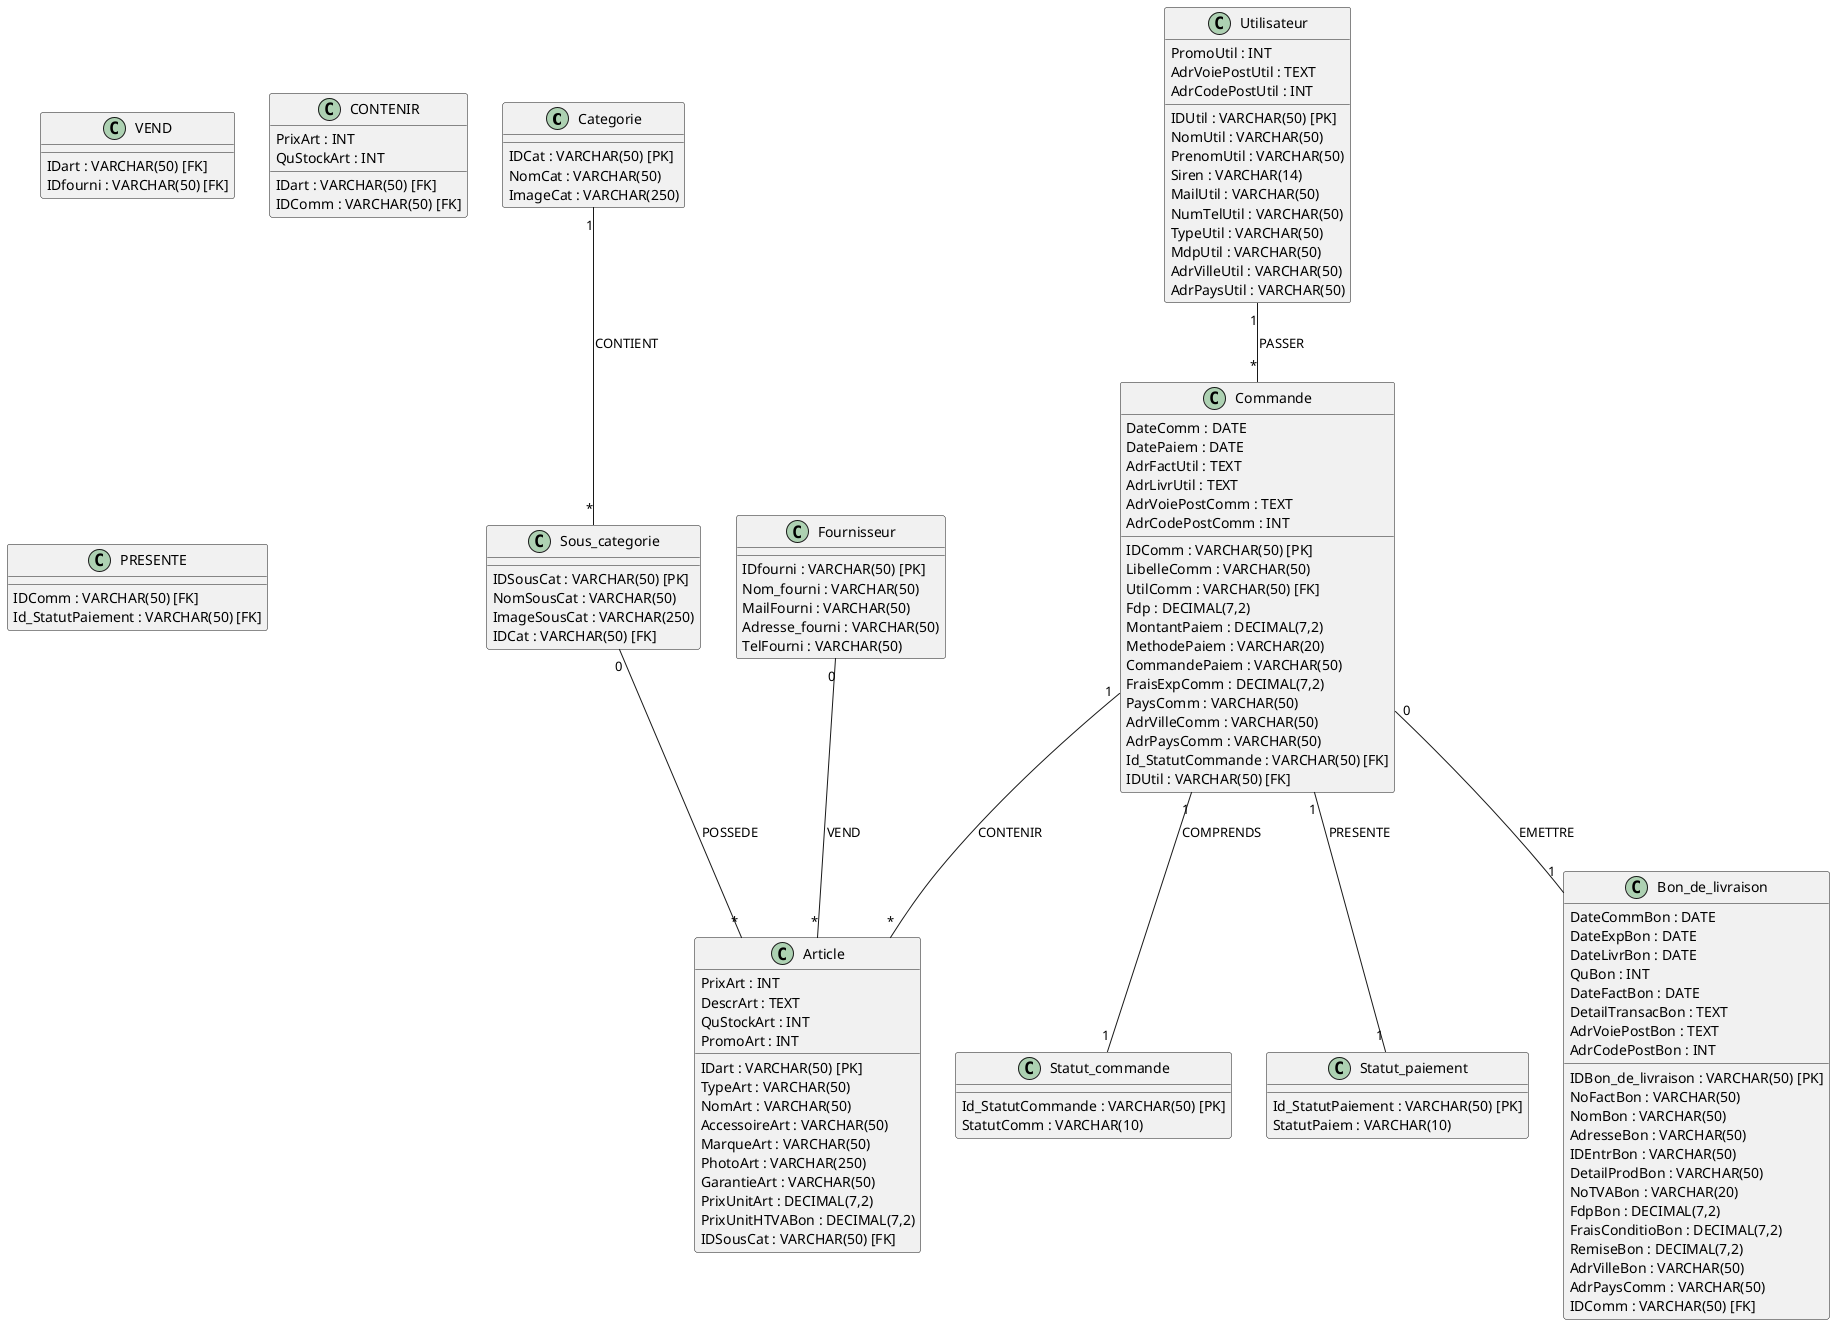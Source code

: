 @startuml
        
class Categorie {
        IDCat : VARCHAR(50) [PK]
        NomCat : VARCHAR(50)
        ImageCat : VARCHAR(250)
    }

class Sous_categorie {
        IDSousCat : VARCHAR(50) [PK]
        NomSousCat : VARCHAR(50)
        ImageSousCat : VARCHAR(250)
        IDCat : VARCHAR(50) [FK]
    }

Class Utilisateur {
        IDUtil : VARCHAR(50) [PK]
        NomUtil : VARCHAR(50)
        PrenomUtil : VARCHAR(50)
        Siren : VARCHAR(14)
        MailUtil : VARCHAR(50)
        NumTelUtil : VARCHAR(50)
        TypeUtil : VARCHAR(50)
        MdpUtil : VARCHAR(50)
        PromoUtil : INT
        AdrVoiePostUtil : TEXT
        AdrCodePostUtil : INT
        AdrVilleUtil : VARCHAR(50)
        AdrPaysUtil : VARCHAR(50)
    }

Class Fournisseur {
        IDfourni : VARCHAR(50) [PK]
        Nom_fourni : VARCHAR(50)
        MailFourni : VARCHAR(50)
        Adresse_fourni : VARCHAR(50)
        TelFourni : VARCHAR(50)
    }

Class Statut_commande {
        Id_StatutCommande : VARCHAR(50) [PK]
        StatutComm : VARCHAR(10)
    }

Class Statut_paiement {
        Id_StatutPaiement : VARCHAR(50) [PK]
        StatutPaiem : VARCHAR(10)
    }

Class Article {
        IDart : VARCHAR(50) [PK]
        TypeArt : VARCHAR(50)
        NomArt : VARCHAR(50)
        AccessoireArt : VARCHAR(50)
        PrixArt : INT
        MarqueArt : VARCHAR(50)
        DescrArt : TEXT
        QuStockArt : INT
        PhotoArt : VARCHAR(250)
        GarantieArt : VARCHAR(50)
        PromoArt : INT
        PrixUnitArt : DECIMAL(7,2)
        PrixUnitHTVABon : DECIMAL(7,2)
        IDSousCat : VARCHAR(50) [FK]
    }

Class Commande {
        IDComm : VARCHAR(50) [PK]
        DateComm : DATE
        LibelleComm : VARCHAR(50)
        UtilComm : VARCHAR(50) [FK]
        Fdp : DECIMAL(7,2)
        MontantPaiem : DECIMAL(7,2)
        DatePaiem : DATE
        MethodePaiem : VARCHAR(20)
        CommandePaiem : VARCHAR(50)
        AdrFactUtil : TEXT
        AdrLivrUtil : TEXT
        FraisExpComm : DECIMAL(7,2)
        PaysComm : VARCHAR(50)
        AdrVoiePostComm : TEXT
        AdrCodePostComm : INT
        AdrVilleComm : VARCHAR(50)
        AdrPaysComm : VARCHAR(50)
        Id_StatutCommande : VARCHAR(50) [FK]
        IDUtil : VARCHAR(50) [FK]
    }

Class Bon_de_livraison {
        IDBon_de_livraison : VARCHAR(50) [PK]
        NoFactBon : VARCHAR(50)
        NomBon : VARCHAR(50)
        AdresseBon : VARCHAR(50)
        IDEntrBon : VARCHAR(50)
        DateCommBon : DATE
        DateExpBon : DATE
        DateLivrBon : DATE
        DetailProdBon : VARCHAR(50)
        QuBon : INT
        DateFactBon : DATE
        NoTVABon : VARCHAR(20)
        DetailTransacBon : TEXT
        FdpBon : DECIMAL(7,2)
        FraisConditioBon : DECIMAL(7,2)
        RemiseBon : DECIMAL(7,2)
        AdrVoiePostBon : TEXT
        AdrCodePostBon : INT
        AdrVilleBon : VARCHAR(50)
        AdrPaysComm : VARCHAR(50)
        IDComm : VARCHAR(50) [FK]
    }


Class VEND {
        IDart : VARCHAR(50) [FK]
        IDfourni : VARCHAR(50) [FK]
    }

Class CONTENIR {
        IDart : VARCHAR(50) [FK]
        IDComm : VARCHAR(50) [FK]
        PrixArt : INT
        QuStockArt : INT
    }
    
Class PRESENTE {
        IDComm : VARCHAR(50) [FK]
        Id_StatutPaiement : VARCHAR(50) [FK]
    }

Categorie "1" -- "*" Sous_categorie :  CONTIENT
Sous_categorie "0" -- "*" Article : POSSEDE
Utilisateur "1" -- "*" Commande : PASSER
Commande "1" -- "1" Statut_commande : COMPRENDS
Commande "0" -- "1" Bon_de_livraison : EMETTRE
Commande "1" -- "1" Statut_paiement : PRESENTE
Fournisseur "0" -- "*" Article : VEND
Commande "1" -- "*" Article : CONTENIR

@enduml
